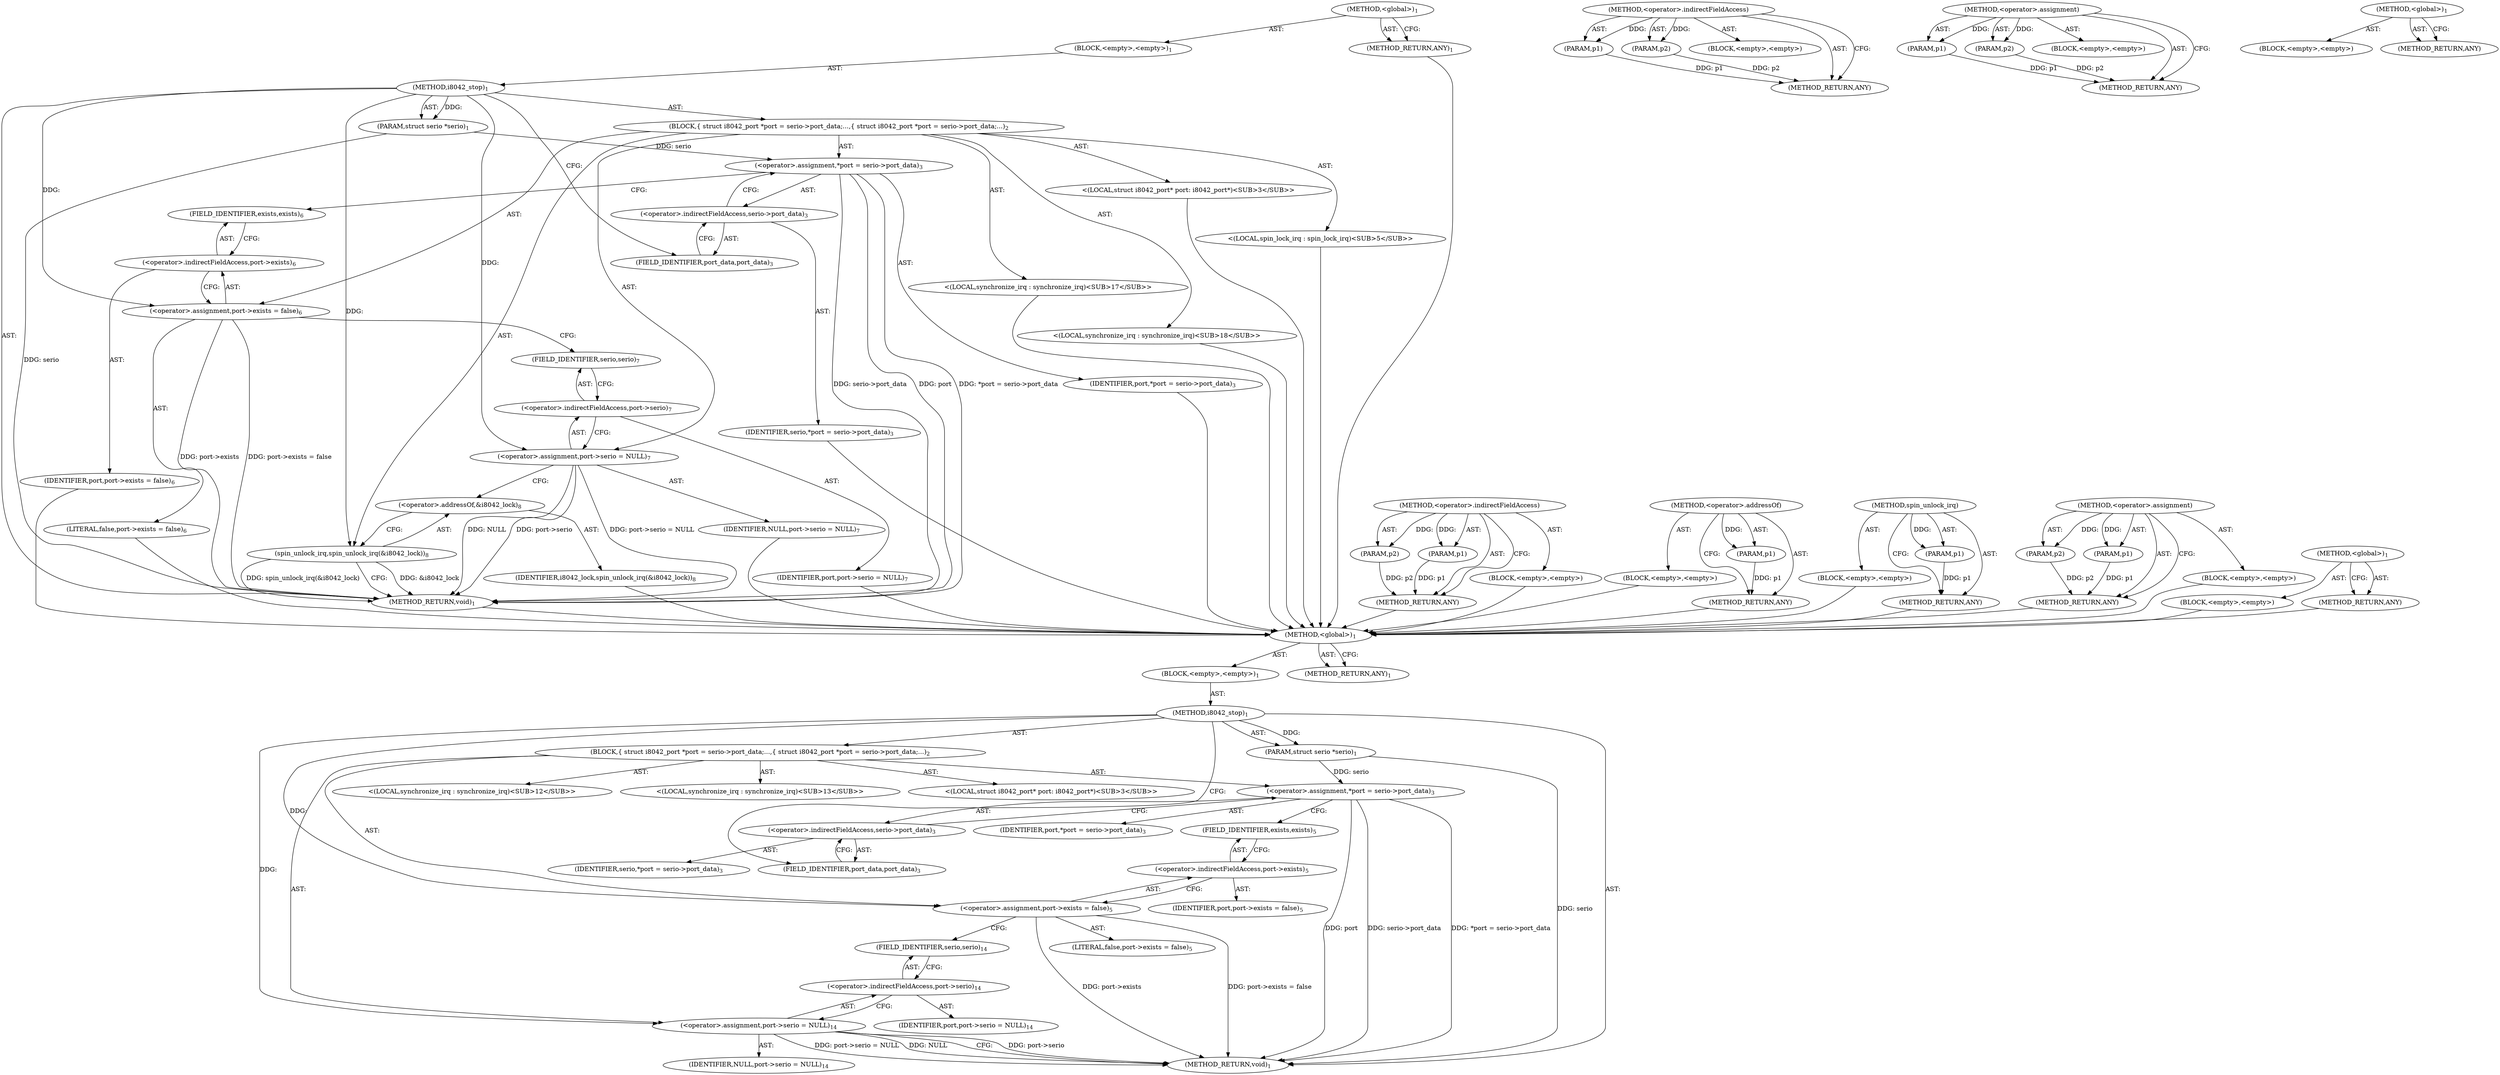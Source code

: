 digraph "&lt;global&gt;" {
vulnerable_6 [label=<(METHOD,&lt;global&gt;)<SUB>1</SUB>>];
vulnerable_7 [label=<(BLOCK,&lt;empty&gt;,&lt;empty&gt;)<SUB>1</SUB>>];
vulnerable_8 [label=<(METHOD,i8042_stop)<SUB>1</SUB>>];
vulnerable_9 [label=<(PARAM,struct serio *serio)<SUB>1</SUB>>];
vulnerable_10 [label=<(BLOCK,{
 	struct i8042_port *port = serio-&gt;port_data;...,{
 	struct i8042_port *port = serio-&gt;port_data;...)<SUB>2</SUB>>];
vulnerable_11 [label="<(LOCAL,struct i8042_port* port: i8042_port*)<SUB>3</SUB>>"];
vulnerable_12 [label=<(&lt;operator&gt;.assignment,*port = serio-&gt;port_data)<SUB>3</SUB>>];
vulnerable_13 [label=<(IDENTIFIER,port,*port = serio-&gt;port_data)<SUB>3</SUB>>];
vulnerable_14 [label=<(&lt;operator&gt;.indirectFieldAccess,serio-&gt;port_data)<SUB>3</SUB>>];
vulnerable_15 [label=<(IDENTIFIER,serio,*port = serio-&gt;port_data)<SUB>3</SUB>>];
vulnerable_16 [label=<(FIELD_IDENTIFIER,port_data,port_data)<SUB>3</SUB>>];
vulnerable_17 [label=<(&lt;operator&gt;.assignment,port-&gt;exists = false)<SUB>5</SUB>>];
vulnerable_18 [label=<(&lt;operator&gt;.indirectFieldAccess,port-&gt;exists)<SUB>5</SUB>>];
vulnerable_19 [label=<(IDENTIFIER,port,port-&gt;exists = false)<SUB>5</SUB>>];
vulnerable_20 [label=<(FIELD_IDENTIFIER,exists,exists)<SUB>5</SUB>>];
vulnerable_21 [label=<(LITERAL,false,port-&gt;exists = false)<SUB>5</SUB>>];
vulnerable_22 [label="<(LOCAL,synchronize_irq : synchronize_irq)<SUB>12</SUB>>"];
vulnerable_23 [label="<(LOCAL,synchronize_irq : synchronize_irq)<SUB>13</SUB>>"];
vulnerable_24 [label=<(&lt;operator&gt;.assignment,port-&gt;serio = NULL)<SUB>14</SUB>>];
vulnerable_25 [label=<(&lt;operator&gt;.indirectFieldAccess,port-&gt;serio)<SUB>14</SUB>>];
vulnerable_26 [label=<(IDENTIFIER,port,port-&gt;serio = NULL)<SUB>14</SUB>>];
vulnerable_27 [label=<(FIELD_IDENTIFIER,serio,serio)<SUB>14</SUB>>];
vulnerable_28 [label=<(IDENTIFIER,NULL,port-&gt;serio = NULL)<SUB>14</SUB>>];
vulnerable_29 [label=<(METHOD_RETURN,void)<SUB>1</SUB>>];
vulnerable_31 [label=<(METHOD_RETURN,ANY)<SUB>1</SUB>>];
vulnerable_57 [label=<(METHOD,&lt;operator&gt;.indirectFieldAccess)>];
vulnerable_58 [label=<(PARAM,p1)>];
vulnerable_59 [label=<(PARAM,p2)>];
vulnerable_60 [label=<(BLOCK,&lt;empty&gt;,&lt;empty&gt;)>];
vulnerable_61 [label=<(METHOD_RETURN,ANY)>];
vulnerable_52 [label=<(METHOD,&lt;operator&gt;.assignment)>];
vulnerable_53 [label=<(PARAM,p1)>];
vulnerable_54 [label=<(PARAM,p2)>];
vulnerable_55 [label=<(BLOCK,&lt;empty&gt;,&lt;empty&gt;)>];
vulnerable_56 [label=<(METHOD_RETURN,ANY)>];
vulnerable_46 [label=<(METHOD,&lt;global&gt;)<SUB>1</SUB>>];
vulnerable_47 [label=<(BLOCK,&lt;empty&gt;,&lt;empty&gt;)>];
vulnerable_48 [label=<(METHOD_RETURN,ANY)>];
fixed_6 [label=<(METHOD,&lt;global&gt;)<SUB>1</SUB>>];
fixed_7 [label=<(BLOCK,&lt;empty&gt;,&lt;empty&gt;)<SUB>1</SUB>>];
fixed_8 [label=<(METHOD,i8042_stop)<SUB>1</SUB>>];
fixed_9 [label=<(PARAM,struct serio *serio)<SUB>1</SUB>>];
fixed_10 [label=<(BLOCK,{
 	struct i8042_port *port = serio-&gt;port_data;...,{
 	struct i8042_port *port = serio-&gt;port_data;...)<SUB>2</SUB>>];
fixed_11 [label="<(LOCAL,struct i8042_port* port: i8042_port*)<SUB>3</SUB>>"];
fixed_12 [label=<(&lt;operator&gt;.assignment,*port = serio-&gt;port_data)<SUB>3</SUB>>];
fixed_13 [label=<(IDENTIFIER,port,*port = serio-&gt;port_data)<SUB>3</SUB>>];
fixed_14 [label=<(&lt;operator&gt;.indirectFieldAccess,serio-&gt;port_data)<SUB>3</SUB>>];
fixed_15 [label=<(IDENTIFIER,serio,*port = serio-&gt;port_data)<SUB>3</SUB>>];
fixed_16 [label=<(FIELD_IDENTIFIER,port_data,port_data)<SUB>3</SUB>>];
fixed_17 [label="<(LOCAL,spin_lock_irq : spin_lock_irq)<SUB>5</SUB>>"];
fixed_18 [label=<(&lt;operator&gt;.assignment,port-&gt;exists = false)<SUB>6</SUB>>];
fixed_19 [label=<(&lt;operator&gt;.indirectFieldAccess,port-&gt;exists)<SUB>6</SUB>>];
fixed_20 [label=<(IDENTIFIER,port,port-&gt;exists = false)<SUB>6</SUB>>];
fixed_21 [label=<(FIELD_IDENTIFIER,exists,exists)<SUB>6</SUB>>];
fixed_22 [label=<(LITERAL,false,port-&gt;exists = false)<SUB>6</SUB>>];
fixed_23 [label=<(&lt;operator&gt;.assignment,port-&gt;serio = NULL)<SUB>7</SUB>>];
fixed_24 [label=<(&lt;operator&gt;.indirectFieldAccess,port-&gt;serio)<SUB>7</SUB>>];
fixed_25 [label=<(IDENTIFIER,port,port-&gt;serio = NULL)<SUB>7</SUB>>];
fixed_26 [label=<(FIELD_IDENTIFIER,serio,serio)<SUB>7</SUB>>];
fixed_27 [label=<(IDENTIFIER,NULL,port-&gt;serio = NULL)<SUB>7</SUB>>];
fixed_28 [label=<(spin_unlock_irq,spin_unlock_irq(&amp;i8042_lock))<SUB>8</SUB>>];
fixed_29 [label=<(&lt;operator&gt;.addressOf,&amp;i8042_lock)<SUB>8</SUB>>];
fixed_30 [label=<(IDENTIFIER,i8042_lock,spin_unlock_irq(&amp;i8042_lock))<SUB>8</SUB>>];
fixed_31 [label="<(LOCAL,synchronize_irq : synchronize_irq)<SUB>17</SUB>>"];
fixed_32 [label="<(LOCAL,synchronize_irq : synchronize_irq)<SUB>18</SUB>>"];
fixed_33 [label=<(METHOD_RETURN,void)<SUB>1</SUB>>];
fixed_35 [label=<(METHOD_RETURN,ANY)<SUB>1</SUB>>];
fixed_63 [label=<(METHOD,&lt;operator&gt;.indirectFieldAccess)>];
fixed_64 [label=<(PARAM,p1)>];
fixed_65 [label=<(PARAM,p2)>];
fixed_66 [label=<(BLOCK,&lt;empty&gt;,&lt;empty&gt;)>];
fixed_67 [label=<(METHOD_RETURN,ANY)>];
fixed_72 [label=<(METHOD,&lt;operator&gt;.addressOf)>];
fixed_73 [label=<(PARAM,p1)>];
fixed_74 [label=<(BLOCK,&lt;empty&gt;,&lt;empty&gt;)>];
fixed_75 [label=<(METHOD_RETURN,ANY)>];
fixed_68 [label=<(METHOD,spin_unlock_irq)>];
fixed_69 [label=<(PARAM,p1)>];
fixed_70 [label=<(BLOCK,&lt;empty&gt;,&lt;empty&gt;)>];
fixed_71 [label=<(METHOD_RETURN,ANY)>];
fixed_58 [label=<(METHOD,&lt;operator&gt;.assignment)>];
fixed_59 [label=<(PARAM,p1)>];
fixed_60 [label=<(PARAM,p2)>];
fixed_61 [label=<(BLOCK,&lt;empty&gt;,&lt;empty&gt;)>];
fixed_62 [label=<(METHOD_RETURN,ANY)>];
fixed_52 [label=<(METHOD,&lt;global&gt;)<SUB>1</SUB>>];
fixed_53 [label=<(BLOCK,&lt;empty&gt;,&lt;empty&gt;)>];
fixed_54 [label=<(METHOD_RETURN,ANY)>];
vulnerable_6 -> vulnerable_7  [key=0, label="AST: "];
vulnerable_6 -> vulnerable_31  [key=0, label="AST: "];
vulnerable_6 -> vulnerable_31  [key=1, label="CFG: "];
vulnerable_7 -> vulnerable_8  [key=0, label="AST: "];
vulnerable_8 -> vulnerable_9  [key=0, label="AST: "];
vulnerable_8 -> vulnerable_9  [key=1, label="DDG: "];
vulnerable_8 -> vulnerable_10  [key=0, label="AST: "];
vulnerable_8 -> vulnerable_29  [key=0, label="AST: "];
vulnerable_8 -> vulnerable_16  [key=0, label="CFG: "];
vulnerable_8 -> vulnerable_17  [key=0, label="DDG: "];
vulnerable_8 -> vulnerable_24  [key=0, label="DDG: "];
vulnerable_9 -> vulnerable_29  [key=0, label="DDG: serio"];
vulnerable_9 -> vulnerable_12  [key=0, label="DDG: serio"];
vulnerable_10 -> vulnerable_11  [key=0, label="AST: "];
vulnerable_10 -> vulnerable_12  [key=0, label="AST: "];
vulnerable_10 -> vulnerable_17  [key=0, label="AST: "];
vulnerable_10 -> vulnerable_22  [key=0, label="AST: "];
vulnerable_10 -> vulnerable_23  [key=0, label="AST: "];
vulnerable_10 -> vulnerable_24  [key=0, label="AST: "];
vulnerable_12 -> vulnerable_13  [key=0, label="AST: "];
vulnerable_12 -> vulnerable_14  [key=0, label="AST: "];
vulnerable_12 -> vulnerable_20  [key=0, label="CFG: "];
vulnerable_12 -> vulnerable_29  [key=0, label="DDG: port"];
vulnerable_12 -> vulnerable_29  [key=1, label="DDG: serio-&gt;port_data"];
vulnerable_12 -> vulnerable_29  [key=2, label="DDG: *port = serio-&gt;port_data"];
vulnerable_14 -> vulnerable_15  [key=0, label="AST: "];
vulnerable_14 -> vulnerable_16  [key=0, label="AST: "];
vulnerable_14 -> vulnerable_12  [key=0, label="CFG: "];
vulnerable_16 -> vulnerable_14  [key=0, label="CFG: "];
vulnerable_17 -> vulnerable_18  [key=0, label="AST: "];
vulnerable_17 -> vulnerable_21  [key=0, label="AST: "];
vulnerable_17 -> vulnerable_27  [key=0, label="CFG: "];
vulnerable_17 -> vulnerable_29  [key=0, label="DDG: port-&gt;exists"];
vulnerable_17 -> vulnerable_29  [key=1, label="DDG: port-&gt;exists = false"];
vulnerable_18 -> vulnerable_19  [key=0, label="AST: "];
vulnerable_18 -> vulnerable_20  [key=0, label="AST: "];
vulnerable_18 -> vulnerable_17  [key=0, label="CFG: "];
vulnerable_20 -> vulnerable_18  [key=0, label="CFG: "];
vulnerable_24 -> vulnerable_25  [key=0, label="AST: "];
vulnerable_24 -> vulnerable_28  [key=0, label="AST: "];
vulnerable_24 -> vulnerable_29  [key=0, label="CFG: "];
vulnerable_24 -> vulnerable_29  [key=1, label="DDG: port-&gt;serio"];
vulnerable_24 -> vulnerable_29  [key=2, label="DDG: port-&gt;serio = NULL"];
vulnerable_24 -> vulnerable_29  [key=3, label="DDG: NULL"];
vulnerable_25 -> vulnerable_26  [key=0, label="AST: "];
vulnerable_25 -> vulnerable_27  [key=0, label="AST: "];
vulnerable_25 -> vulnerable_24  [key=0, label="CFG: "];
vulnerable_27 -> vulnerable_25  [key=0, label="CFG: "];
vulnerable_57 -> vulnerable_58  [key=0, label="AST: "];
vulnerable_57 -> vulnerable_58  [key=1, label="DDG: "];
vulnerable_57 -> vulnerable_60  [key=0, label="AST: "];
vulnerable_57 -> vulnerable_59  [key=0, label="AST: "];
vulnerable_57 -> vulnerable_59  [key=1, label="DDG: "];
vulnerable_57 -> vulnerable_61  [key=0, label="AST: "];
vulnerable_57 -> vulnerable_61  [key=1, label="CFG: "];
vulnerable_58 -> vulnerable_61  [key=0, label="DDG: p1"];
vulnerable_59 -> vulnerable_61  [key=0, label="DDG: p2"];
vulnerable_52 -> vulnerable_53  [key=0, label="AST: "];
vulnerable_52 -> vulnerable_53  [key=1, label="DDG: "];
vulnerable_52 -> vulnerable_55  [key=0, label="AST: "];
vulnerable_52 -> vulnerable_54  [key=0, label="AST: "];
vulnerable_52 -> vulnerable_54  [key=1, label="DDG: "];
vulnerable_52 -> vulnerable_56  [key=0, label="AST: "];
vulnerable_52 -> vulnerable_56  [key=1, label="CFG: "];
vulnerable_53 -> vulnerable_56  [key=0, label="DDG: p1"];
vulnerable_54 -> vulnerable_56  [key=0, label="DDG: p2"];
vulnerable_46 -> vulnerable_47  [key=0, label="AST: "];
vulnerable_46 -> vulnerable_48  [key=0, label="AST: "];
vulnerable_46 -> vulnerable_48  [key=1, label="CFG: "];
fixed_6 -> fixed_7  [key=0, label="AST: "];
fixed_6 -> fixed_35  [key=0, label="AST: "];
fixed_6 -> fixed_35  [key=1, label="CFG: "];
fixed_7 -> fixed_8  [key=0, label="AST: "];
fixed_8 -> fixed_9  [key=0, label="AST: "];
fixed_8 -> fixed_9  [key=1, label="DDG: "];
fixed_8 -> fixed_10  [key=0, label="AST: "];
fixed_8 -> fixed_33  [key=0, label="AST: "];
fixed_8 -> fixed_16  [key=0, label="CFG: "];
fixed_8 -> fixed_18  [key=0, label="DDG: "];
fixed_8 -> fixed_23  [key=0, label="DDG: "];
fixed_8 -> fixed_28  [key=0, label="DDG: "];
fixed_9 -> fixed_33  [key=0, label="DDG: serio"];
fixed_9 -> fixed_12  [key=0, label="DDG: serio"];
fixed_10 -> fixed_11  [key=0, label="AST: "];
fixed_10 -> fixed_12  [key=0, label="AST: "];
fixed_10 -> fixed_17  [key=0, label="AST: "];
fixed_10 -> fixed_18  [key=0, label="AST: "];
fixed_10 -> fixed_23  [key=0, label="AST: "];
fixed_10 -> fixed_28  [key=0, label="AST: "];
fixed_10 -> fixed_31  [key=0, label="AST: "];
fixed_10 -> fixed_32  [key=0, label="AST: "];
fixed_11 -> vulnerable_6  [key=0];
fixed_12 -> fixed_13  [key=0, label="AST: "];
fixed_12 -> fixed_14  [key=0, label="AST: "];
fixed_12 -> fixed_21  [key=0, label="CFG: "];
fixed_12 -> fixed_33  [key=0, label="DDG: port"];
fixed_12 -> fixed_33  [key=1, label="DDG: serio-&gt;port_data"];
fixed_12 -> fixed_33  [key=2, label="DDG: *port = serio-&gt;port_data"];
fixed_13 -> vulnerable_6  [key=0];
fixed_14 -> fixed_15  [key=0, label="AST: "];
fixed_14 -> fixed_16  [key=0, label="AST: "];
fixed_14 -> fixed_12  [key=0, label="CFG: "];
fixed_15 -> vulnerable_6  [key=0];
fixed_16 -> fixed_14  [key=0, label="CFG: "];
fixed_17 -> vulnerable_6  [key=0];
fixed_18 -> fixed_19  [key=0, label="AST: "];
fixed_18 -> fixed_22  [key=0, label="AST: "];
fixed_18 -> fixed_26  [key=0, label="CFG: "];
fixed_18 -> fixed_33  [key=0, label="DDG: port-&gt;exists"];
fixed_18 -> fixed_33  [key=1, label="DDG: port-&gt;exists = false"];
fixed_19 -> fixed_20  [key=0, label="AST: "];
fixed_19 -> fixed_21  [key=0, label="AST: "];
fixed_19 -> fixed_18  [key=0, label="CFG: "];
fixed_20 -> vulnerable_6  [key=0];
fixed_21 -> fixed_19  [key=0, label="CFG: "];
fixed_22 -> vulnerable_6  [key=0];
fixed_23 -> fixed_24  [key=0, label="AST: "];
fixed_23 -> fixed_27  [key=0, label="AST: "];
fixed_23 -> fixed_29  [key=0, label="CFG: "];
fixed_23 -> fixed_33  [key=0, label="DDG: port-&gt;serio"];
fixed_23 -> fixed_33  [key=1, label="DDG: port-&gt;serio = NULL"];
fixed_23 -> fixed_33  [key=2, label="DDG: NULL"];
fixed_24 -> fixed_25  [key=0, label="AST: "];
fixed_24 -> fixed_26  [key=0, label="AST: "];
fixed_24 -> fixed_23  [key=0, label="CFG: "];
fixed_25 -> vulnerable_6  [key=0];
fixed_26 -> fixed_24  [key=0, label="CFG: "];
fixed_27 -> vulnerable_6  [key=0];
fixed_28 -> fixed_29  [key=0, label="AST: "];
fixed_28 -> fixed_33  [key=0, label="CFG: "];
fixed_28 -> fixed_33  [key=1, label="DDG: &amp;i8042_lock"];
fixed_28 -> fixed_33  [key=2, label="DDG: spin_unlock_irq(&amp;i8042_lock)"];
fixed_29 -> fixed_30  [key=0, label="AST: "];
fixed_29 -> fixed_28  [key=0, label="CFG: "];
fixed_30 -> vulnerable_6  [key=0];
fixed_31 -> vulnerable_6  [key=0];
fixed_32 -> vulnerable_6  [key=0];
fixed_33 -> vulnerable_6  [key=0];
fixed_35 -> vulnerable_6  [key=0];
fixed_63 -> fixed_64  [key=0, label="AST: "];
fixed_63 -> fixed_64  [key=1, label="DDG: "];
fixed_63 -> fixed_66  [key=0, label="AST: "];
fixed_63 -> fixed_65  [key=0, label="AST: "];
fixed_63 -> fixed_65  [key=1, label="DDG: "];
fixed_63 -> fixed_67  [key=0, label="AST: "];
fixed_63 -> fixed_67  [key=1, label="CFG: "];
fixed_64 -> fixed_67  [key=0, label="DDG: p1"];
fixed_65 -> fixed_67  [key=0, label="DDG: p2"];
fixed_66 -> vulnerable_6  [key=0];
fixed_67 -> vulnerable_6  [key=0];
fixed_72 -> fixed_73  [key=0, label="AST: "];
fixed_72 -> fixed_73  [key=1, label="DDG: "];
fixed_72 -> fixed_74  [key=0, label="AST: "];
fixed_72 -> fixed_75  [key=0, label="AST: "];
fixed_72 -> fixed_75  [key=1, label="CFG: "];
fixed_73 -> fixed_75  [key=0, label="DDG: p1"];
fixed_74 -> vulnerable_6  [key=0];
fixed_75 -> vulnerable_6  [key=0];
fixed_68 -> fixed_69  [key=0, label="AST: "];
fixed_68 -> fixed_69  [key=1, label="DDG: "];
fixed_68 -> fixed_70  [key=0, label="AST: "];
fixed_68 -> fixed_71  [key=0, label="AST: "];
fixed_68 -> fixed_71  [key=1, label="CFG: "];
fixed_69 -> fixed_71  [key=0, label="DDG: p1"];
fixed_70 -> vulnerable_6  [key=0];
fixed_71 -> vulnerable_6  [key=0];
fixed_58 -> fixed_59  [key=0, label="AST: "];
fixed_58 -> fixed_59  [key=1, label="DDG: "];
fixed_58 -> fixed_61  [key=0, label="AST: "];
fixed_58 -> fixed_60  [key=0, label="AST: "];
fixed_58 -> fixed_60  [key=1, label="DDG: "];
fixed_58 -> fixed_62  [key=0, label="AST: "];
fixed_58 -> fixed_62  [key=1, label="CFG: "];
fixed_59 -> fixed_62  [key=0, label="DDG: p1"];
fixed_60 -> fixed_62  [key=0, label="DDG: p2"];
fixed_61 -> vulnerable_6  [key=0];
fixed_62 -> vulnerable_6  [key=0];
fixed_52 -> fixed_53  [key=0, label="AST: "];
fixed_52 -> fixed_54  [key=0, label="AST: "];
fixed_52 -> fixed_54  [key=1, label="CFG: "];
fixed_53 -> vulnerable_6  [key=0];
fixed_54 -> vulnerable_6  [key=0];
}

